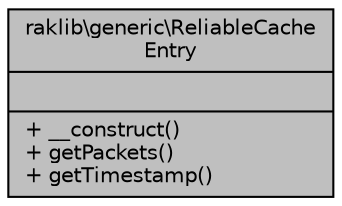 digraph "raklib\generic\ReliableCacheEntry"
{
 // INTERACTIVE_SVG=YES
 // LATEX_PDF_SIZE
  edge [fontname="Helvetica",fontsize="10",labelfontname="Helvetica",labelfontsize="10"];
  node [fontname="Helvetica",fontsize="10",shape=record];
  Node1 [label="{raklib\\generic\\ReliableCache\lEntry\n||+ __construct()\l+ getPackets()\l+ getTimestamp()\l}",height=0.2,width=0.4,color="black", fillcolor="grey75", style="filled", fontcolor="black",tooltip=" "];
}
